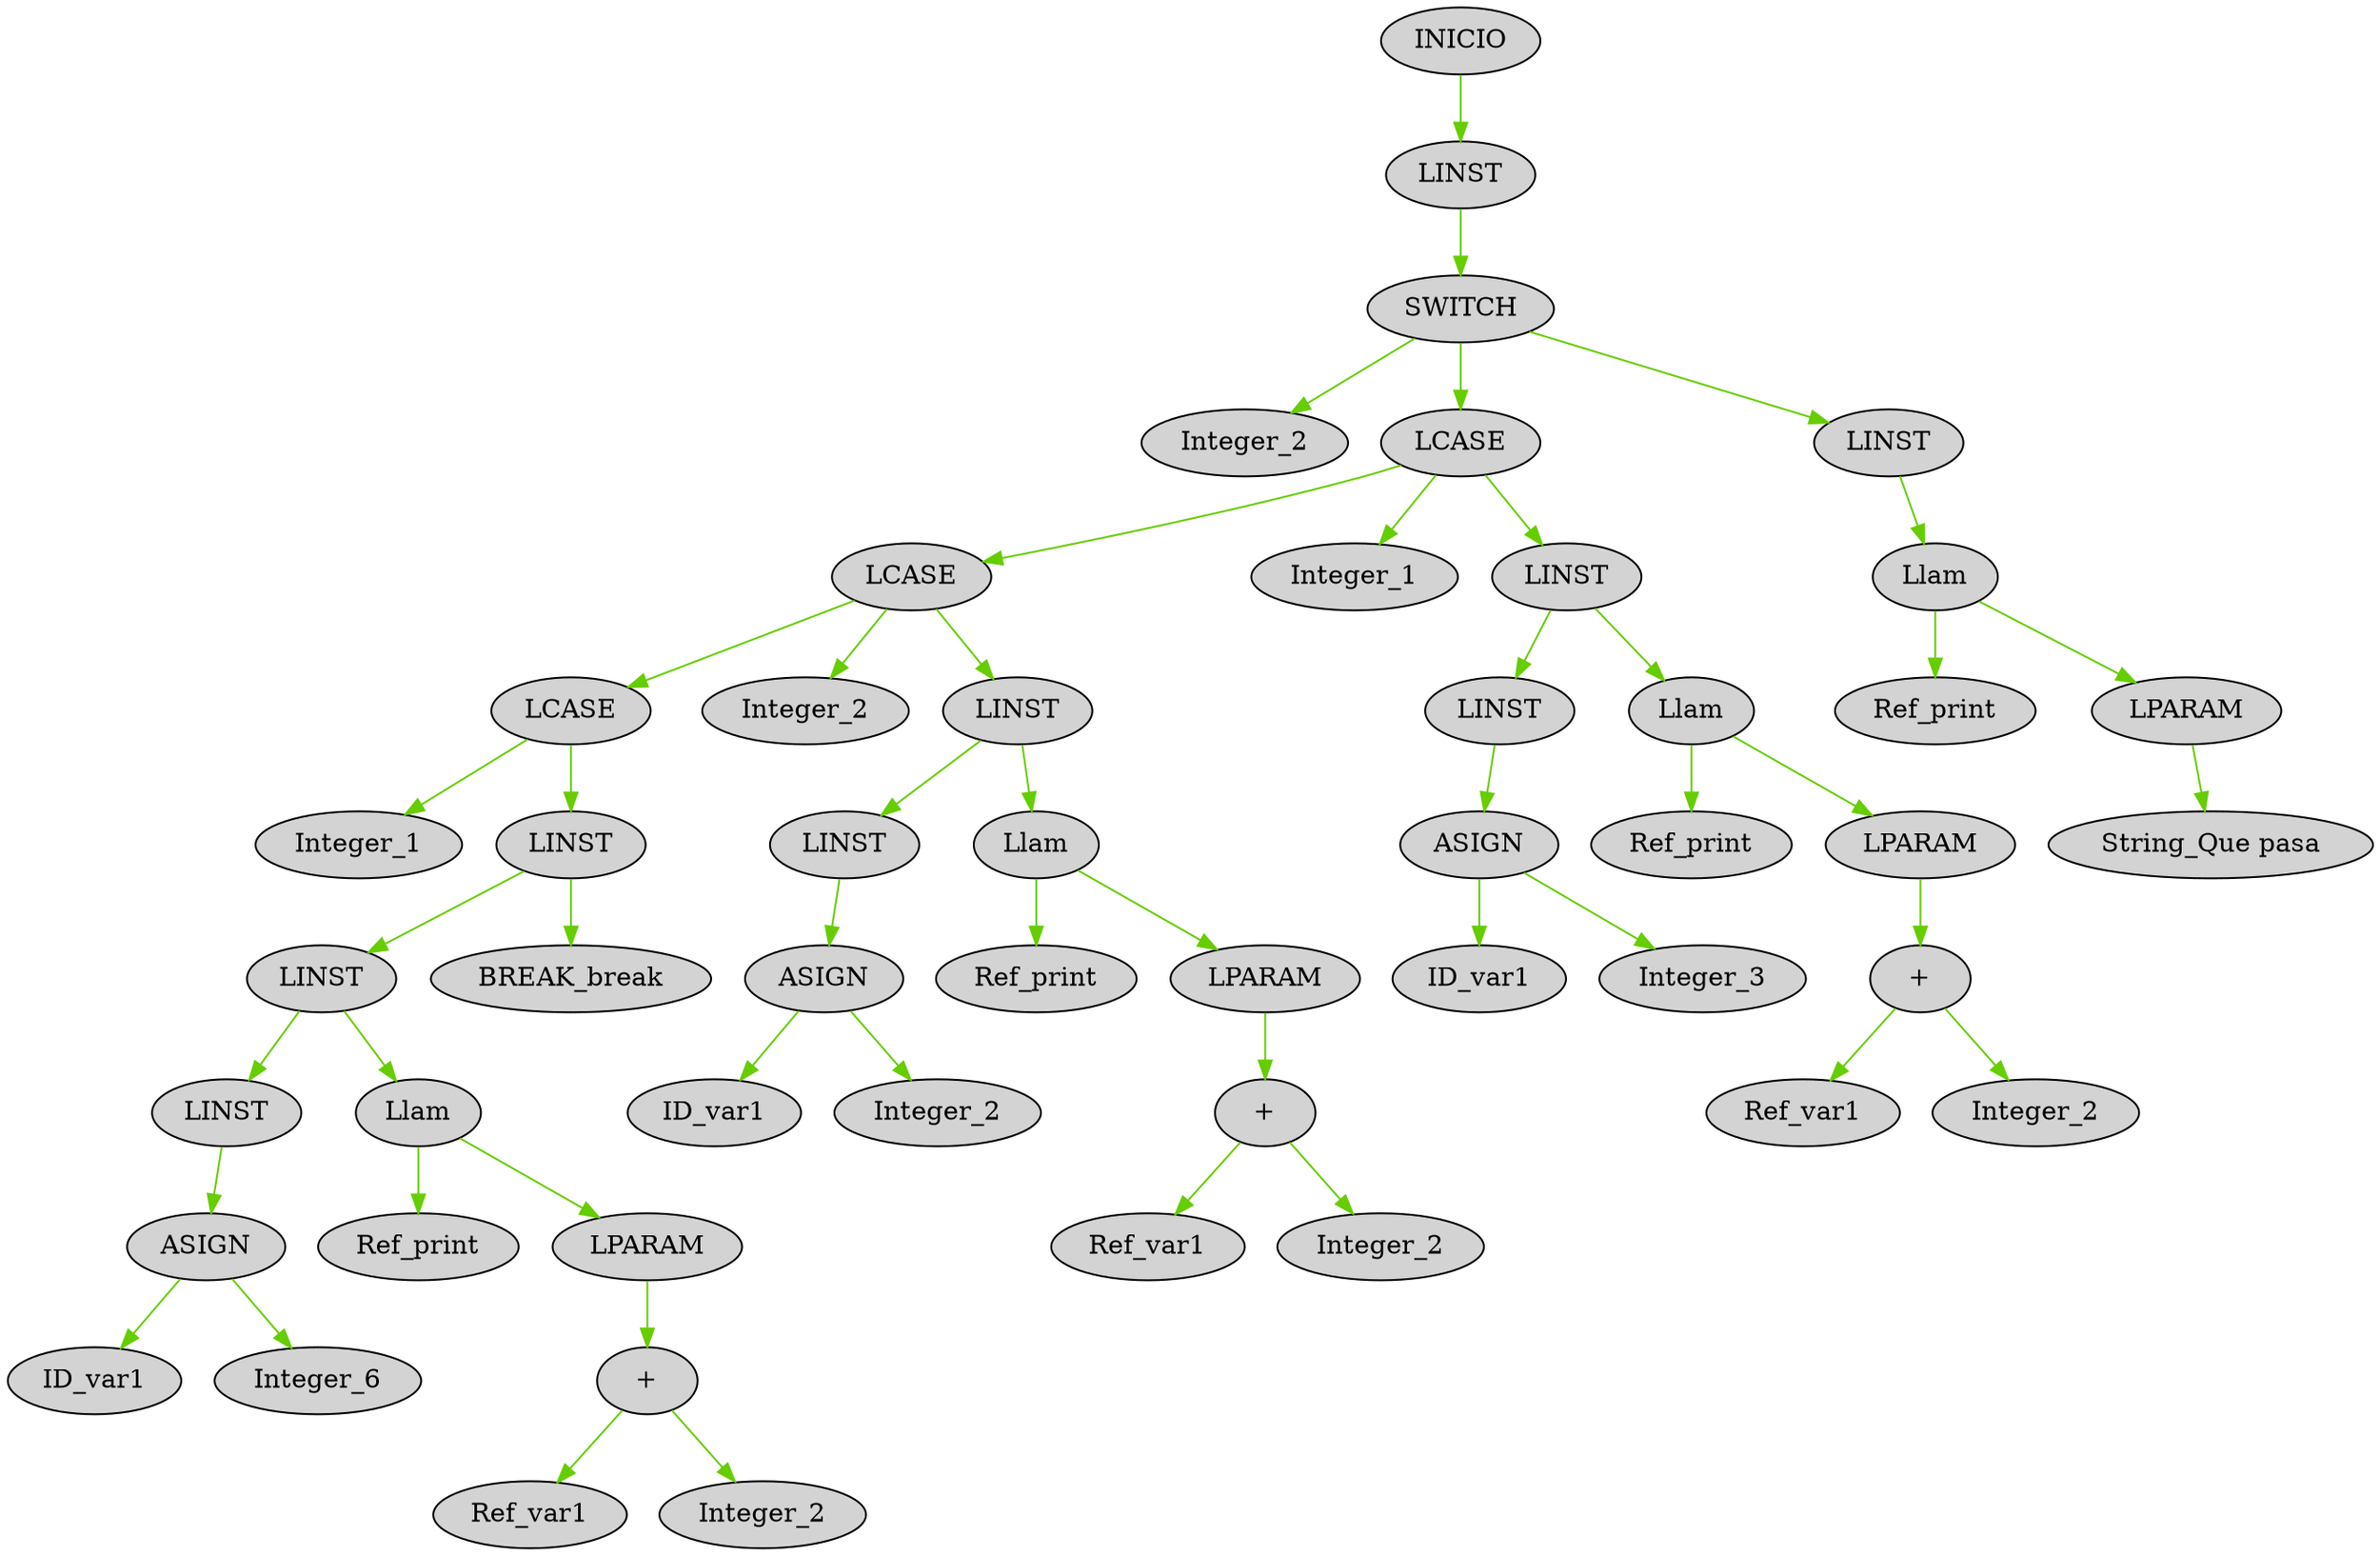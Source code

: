 digraph G { node[shape=oval, style=filled, collor=coral]; edge[color=chartreuse3]; rankdir=UD 

"197" [label="INICIO"]
"196" [label="LINST"]
"197" -> "196"
"196" [label="LINST"]
"195" [label="SWITCH"]
"196" -> "195"
"195" [label="SWITCH"]
"148" [label="Integer_2"]
"195" -> "148"
"195" [label="SWITCH"]
"189" [label="LCASE"]
"195" -> "189"
"189" [label="LCASE"]
"176" [label="LCASE"]
"189" -> "176"
"176" [label="LCASE"]
"163" [label="LCASE"]
"176" -> "163"
"163" [label="LCASE"]
"149" [label="Integer_1"]
"163" -> "149"
"163" [label="LCASE"]
"162" [label="LINST"]
"163" -> "162"
"162" [label="LINST"]
"160" [label="LINST"]
"162" -> "160"
"160" [label="LINST"]
"153" [label="LINST"]
"160" -> "153"
"153" [label="LINST"]
"152" [label="ASIGN"]
"153" -> "152"
"152" [label="ASIGN"]
"151" [label="ID_var1"]
"152" -> "151"
"152" [label="ASIGN"]
"150" [label="Integer_6"]
"152" -> "150"
"160" [label="LINST"]
"159" [label="Llam"]
"160" -> "159"
"159" [label="Llam"]
"158" [label="Ref_print"]
"159" -> "158"
"159" [label="Llam"]
"157" [label="LPARAM"]
"159" -> "157"
"157" [label="LPARAM"]
"156" [label="+"]
"157" -> "156"
"156" [label="+"]
"154" [label="Ref_var1"]
"156" -> "154"
"156" [label="+"]
"155" [label="Integer_2"]
"156" -> "155"
"162" [label="LINST"]
"161" [label="BREAK_break"]
"162" -> "161"
"176" [label="LCASE"]
"164" [label="Integer_2"]
"176" -> "164"
"176" [label="LCASE"]
"175" [label="LINST"]
"176" -> "175"
"175" [label="LINST"]
"168" [label="LINST"]
"175" -> "168"
"168" [label="LINST"]
"167" [label="ASIGN"]
"168" -> "167"
"167" [label="ASIGN"]
"166" [label="ID_var1"]
"167" -> "166"
"167" [label="ASIGN"]
"165" [label="Integer_2"]
"167" -> "165"
"175" [label="LINST"]
"174" [label="Llam"]
"175" -> "174"
"174" [label="Llam"]
"173" [label="Ref_print"]
"174" -> "173"
"174" [label="Llam"]
"172" [label="LPARAM"]
"174" -> "172"
"172" [label="LPARAM"]
"171" [label="+"]
"172" -> "171"
"171" [label="+"]
"169" [label="Ref_var1"]
"171" -> "169"
"171" [label="+"]
"170" [label="Integer_2"]
"171" -> "170"
"189" [label="LCASE"]
"177" [label="Integer_1"]
"189" -> "177"
"189" [label="LCASE"]
"188" [label="LINST"]
"189" -> "188"
"188" [label="LINST"]
"181" [label="LINST"]
"188" -> "181"
"181" [label="LINST"]
"180" [label="ASIGN"]
"181" -> "180"
"180" [label="ASIGN"]
"179" [label="ID_var1"]
"180" -> "179"
"180" [label="ASIGN"]
"178" [label="Integer_3"]
"180" -> "178"
"188" [label="LINST"]
"187" [label="Llam"]
"188" -> "187"
"187" [label="Llam"]
"186" [label="Ref_print"]
"187" -> "186"
"187" [label="Llam"]
"185" [label="LPARAM"]
"187" -> "185"
"185" [label="LPARAM"]
"184" [label="+"]
"185" -> "184"
"184" [label="+"]
"182" [label="Ref_var1"]
"184" -> "182"
"184" [label="+"]
"183" [label="Integer_2"]
"184" -> "183"
"195" [label="SWITCH"]
"194" [label="LINST"]
"195" -> "194"
"194" [label="LINST"]
"193" [label="Llam"]
"194" -> "193"
"193" [label="Llam"]
"192" [label="Ref_print"]
"193" -> "192"
"193" [label="Llam"]
"191" [label="LPARAM"]
"193" -> "191"
"191" [label="LPARAM"]
"190" [label="String_Que pasa"]
"191" -> "190"

}

